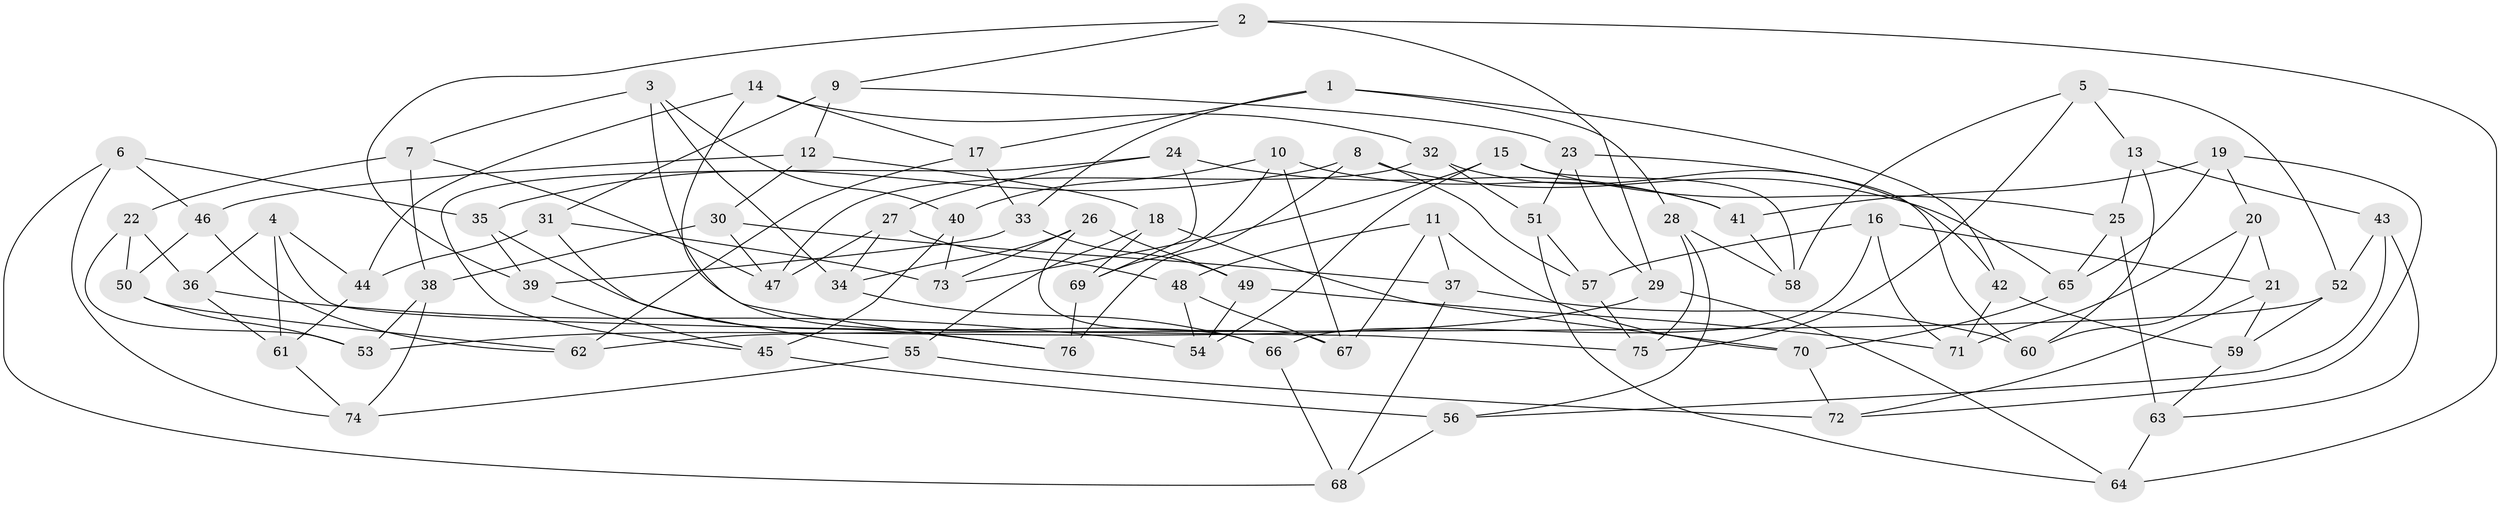 // coarse degree distribution, {4: 0.5660377358490566, 3: 0.1509433962264151, 5: 0.20754716981132076, 7: 0.018867924528301886, 6: 0.03773584905660377, 8: 0.018867924528301886}
// Generated by graph-tools (version 1.1) at 2025/01/03/04/25 22:01:42]
// undirected, 76 vertices, 152 edges
graph export_dot {
graph [start="1"]
  node [color=gray90,style=filled];
  1;
  2;
  3;
  4;
  5;
  6;
  7;
  8;
  9;
  10;
  11;
  12;
  13;
  14;
  15;
  16;
  17;
  18;
  19;
  20;
  21;
  22;
  23;
  24;
  25;
  26;
  27;
  28;
  29;
  30;
  31;
  32;
  33;
  34;
  35;
  36;
  37;
  38;
  39;
  40;
  41;
  42;
  43;
  44;
  45;
  46;
  47;
  48;
  49;
  50;
  51;
  52;
  53;
  54;
  55;
  56;
  57;
  58;
  59;
  60;
  61;
  62;
  63;
  64;
  65;
  66;
  67;
  68;
  69;
  70;
  71;
  72;
  73;
  74;
  75;
  76;
  1 -- 33;
  1 -- 17;
  1 -- 28;
  1 -- 42;
  2 -- 39;
  2 -- 29;
  2 -- 9;
  2 -- 64;
  3 -- 40;
  3 -- 66;
  3 -- 7;
  3 -- 34;
  4 -- 61;
  4 -- 36;
  4 -- 44;
  4 -- 75;
  5 -- 52;
  5 -- 13;
  5 -- 75;
  5 -- 58;
  6 -- 46;
  6 -- 74;
  6 -- 35;
  6 -- 68;
  7 -- 47;
  7 -- 22;
  7 -- 38;
  8 -- 35;
  8 -- 57;
  8 -- 76;
  8 -- 65;
  9 -- 23;
  9 -- 12;
  9 -- 31;
  10 -- 40;
  10 -- 69;
  10 -- 41;
  10 -- 67;
  11 -- 67;
  11 -- 70;
  11 -- 48;
  11 -- 37;
  12 -- 30;
  12 -- 18;
  12 -- 46;
  13 -- 60;
  13 -- 43;
  13 -- 25;
  14 -- 44;
  14 -- 76;
  14 -- 17;
  14 -- 32;
  15 -- 58;
  15 -- 25;
  15 -- 54;
  15 -- 73;
  16 -- 71;
  16 -- 66;
  16 -- 21;
  16 -- 57;
  17 -- 62;
  17 -- 33;
  18 -- 70;
  18 -- 55;
  18 -- 69;
  19 -- 72;
  19 -- 65;
  19 -- 41;
  19 -- 20;
  20 -- 21;
  20 -- 60;
  20 -- 71;
  21 -- 72;
  21 -- 59;
  22 -- 50;
  22 -- 53;
  22 -- 36;
  23 -- 51;
  23 -- 29;
  23 -- 60;
  24 -- 27;
  24 -- 45;
  24 -- 41;
  24 -- 69;
  25 -- 63;
  25 -- 65;
  26 -- 34;
  26 -- 67;
  26 -- 49;
  26 -- 73;
  27 -- 34;
  27 -- 47;
  27 -- 48;
  28 -- 75;
  28 -- 56;
  28 -- 58;
  29 -- 53;
  29 -- 64;
  30 -- 38;
  30 -- 47;
  30 -- 37;
  31 -- 55;
  31 -- 44;
  31 -- 73;
  32 -- 47;
  32 -- 42;
  32 -- 51;
  33 -- 49;
  33 -- 39;
  34 -- 66;
  35 -- 76;
  35 -- 39;
  36 -- 54;
  36 -- 61;
  37 -- 60;
  37 -- 68;
  38 -- 74;
  38 -- 53;
  39 -- 45;
  40 -- 45;
  40 -- 73;
  41 -- 58;
  42 -- 59;
  42 -- 71;
  43 -- 56;
  43 -- 52;
  43 -- 63;
  44 -- 61;
  45 -- 56;
  46 -- 50;
  46 -- 62;
  48 -- 54;
  48 -- 67;
  49 -- 71;
  49 -- 54;
  50 -- 53;
  50 -- 62;
  51 -- 64;
  51 -- 57;
  52 -- 62;
  52 -- 59;
  55 -- 72;
  55 -- 74;
  56 -- 68;
  57 -- 75;
  59 -- 63;
  61 -- 74;
  63 -- 64;
  65 -- 70;
  66 -- 68;
  69 -- 76;
  70 -- 72;
}
